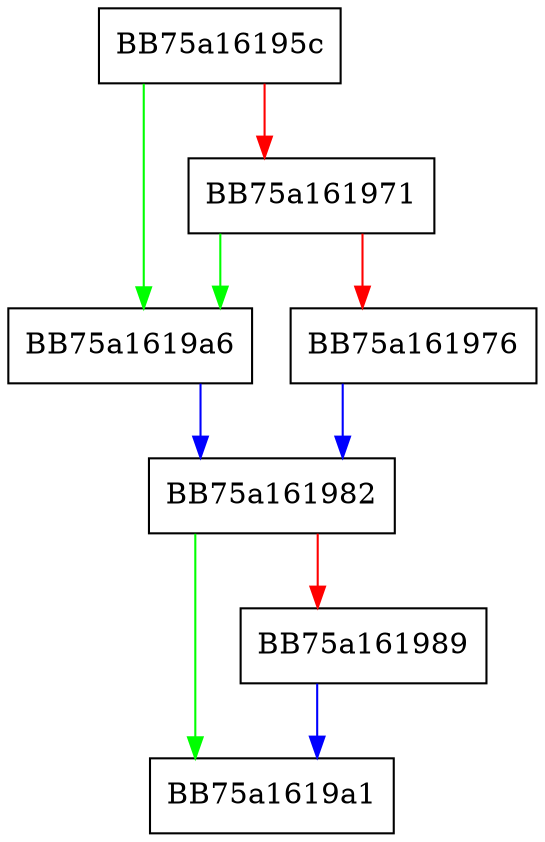digraph lua_getmetatable {
  node [shape="box"];
  graph [splines=ortho];
  BB75a16195c -> BB75a1619a6 [color="green"];
  BB75a16195c -> BB75a161971 [color="red"];
  BB75a161971 -> BB75a1619a6 [color="green"];
  BB75a161971 -> BB75a161976 [color="red"];
  BB75a161976 -> BB75a161982 [color="blue"];
  BB75a161982 -> BB75a1619a1 [color="green"];
  BB75a161982 -> BB75a161989 [color="red"];
  BB75a161989 -> BB75a1619a1 [color="blue"];
  BB75a1619a6 -> BB75a161982 [color="blue"];
}
